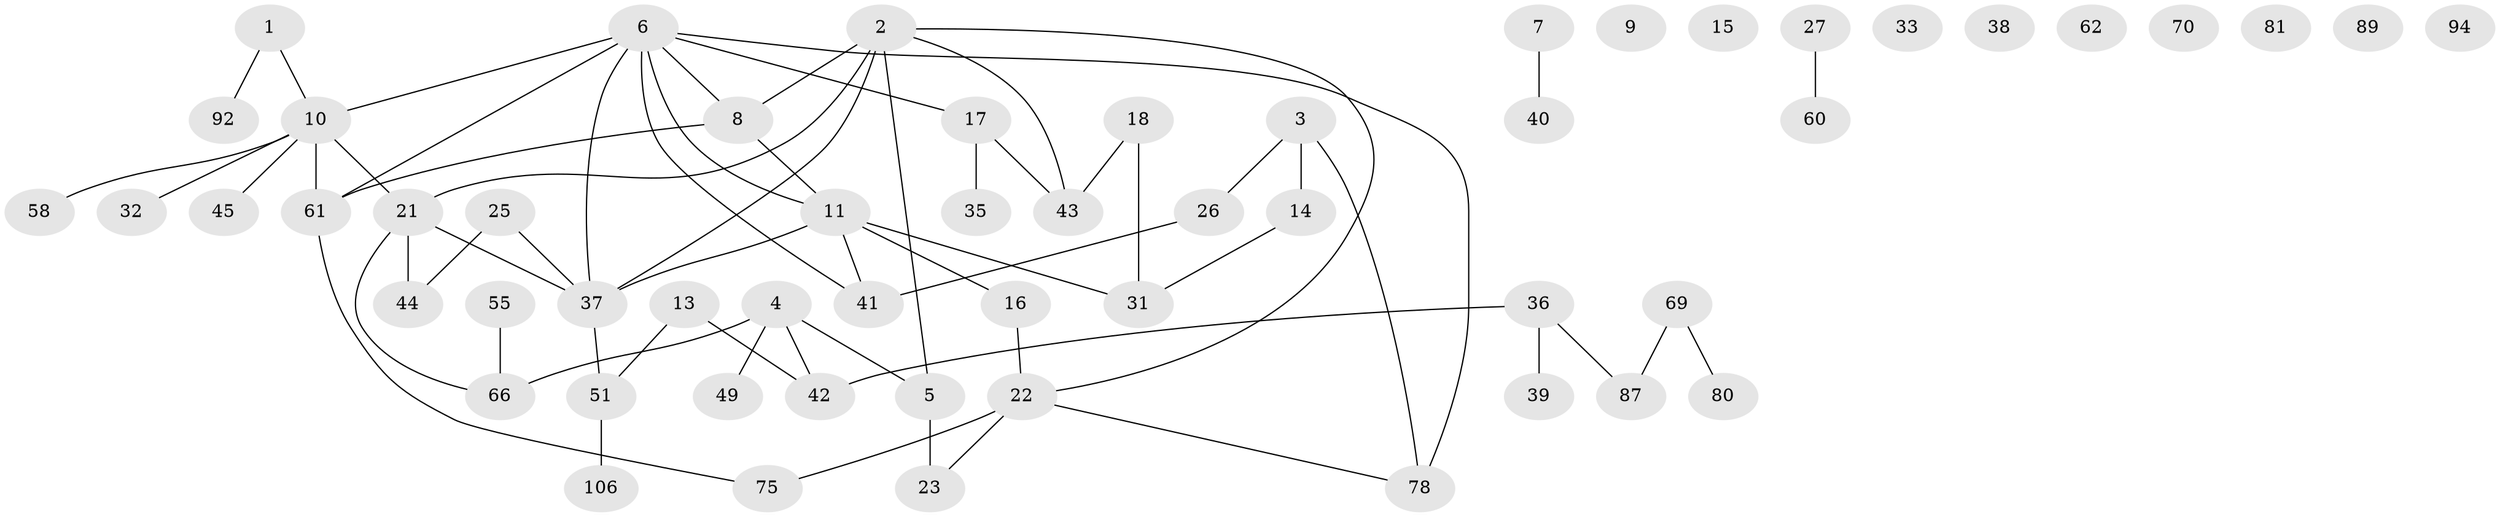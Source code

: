 // original degree distribution, {1: 0.21428571428571427, 3: 0.21428571428571427, 5: 0.03571428571428571, 0: 0.07142857142857142, 2: 0.35714285714285715, 4: 0.08035714285714286, 7: 0.017857142857142856, 6: 0.008928571428571428}
// Generated by graph-tools (version 1.1) at 2025/12/03/09/25 04:12:52]
// undirected, 56 vertices, 63 edges
graph export_dot {
graph [start="1"]
  node [color=gray90,style=filled];
  1 [super="+93"];
  2 [super="+12"];
  3;
  4 [super="+72"];
  5 [super="+28"];
  6 [super="+67+56"];
  7 [super="+29"];
  8 [super="+77+24"];
  9;
  10 [super="+71+47"];
  11 [super="+30"];
  13;
  14 [super="+50+83"];
  15;
  16 [super="+20"];
  17 [super="+64"];
  18 [super="+52"];
  21 [super="+101+34"];
  22;
  23 [super="+46+74"];
  25;
  26;
  27 [super="+86"];
  31 [super="+65"];
  32;
  33;
  35;
  36;
  37;
  38;
  39;
  40;
  41 [super="+112"];
  42 [super="+103"];
  43 [super="+57"];
  44 [super="+53"];
  45;
  49 [super="+98"];
  51 [super="+97+110+96"];
  55 [super="+95"];
  58 [super="+79"];
  60;
  61 [super="+91"];
  62 [super="+82"];
  66;
  69;
  70;
  75;
  78;
  80;
  81;
  87;
  89;
  92;
  94;
  106 [super="+108"];
  1 -- 92;
  1 -- 10;
  2 -- 5;
  2 -- 21 [weight=2];
  2 -- 37;
  2 -- 8;
  2 -- 22;
  2 -- 43 [weight=2];
  3 -- 26;
  3 -- 78;
  3 -- 14;
  4 -- 49;
  4 -- 42;
  4 -- 66;
  4 -- 5;
  5 -- 23 [weight=2];
  6 -- 41;
  6 -- 61;
  6 -- 37;
  6 -- 8;
  6 -- 78;
  6 -- 11;
  6 -- 10;
  6 -- 17;
  7 -- 40;
  8 -- 61;
  8 -- 11;
  10 -- 32;
  10 -- 61;
  10 -- 58;
  10 -- 21 [weight=2];
  10 -- 45;
  11 -- 31;
  11 -- 37;
  11 -- 41;
  11 -- 16;
  13 -- 51;
  13 -- 42;
  14 -- 31;
  16 -- 22;
  17 -- 43;
  17 -- 35;
  18 -- 31;
  18 -- 43;
  21 -- 66;
  21 -- 37;
  21 -- 44 [weight=2];
  22 -- 23;
  22 -- 75;
  22 -- 78;
  25 -- 37;
  25 -- 44;
  26 -- 41;
  27 -- 60 [weight=2];
  36 -- 39;
  36 -- 87;
  36 -- 42;
  37 -- 51;
  51 -- 106;
  55 -- 66;
  61 -- 75;
  69 -- 80;
  69 -- 87;
}
